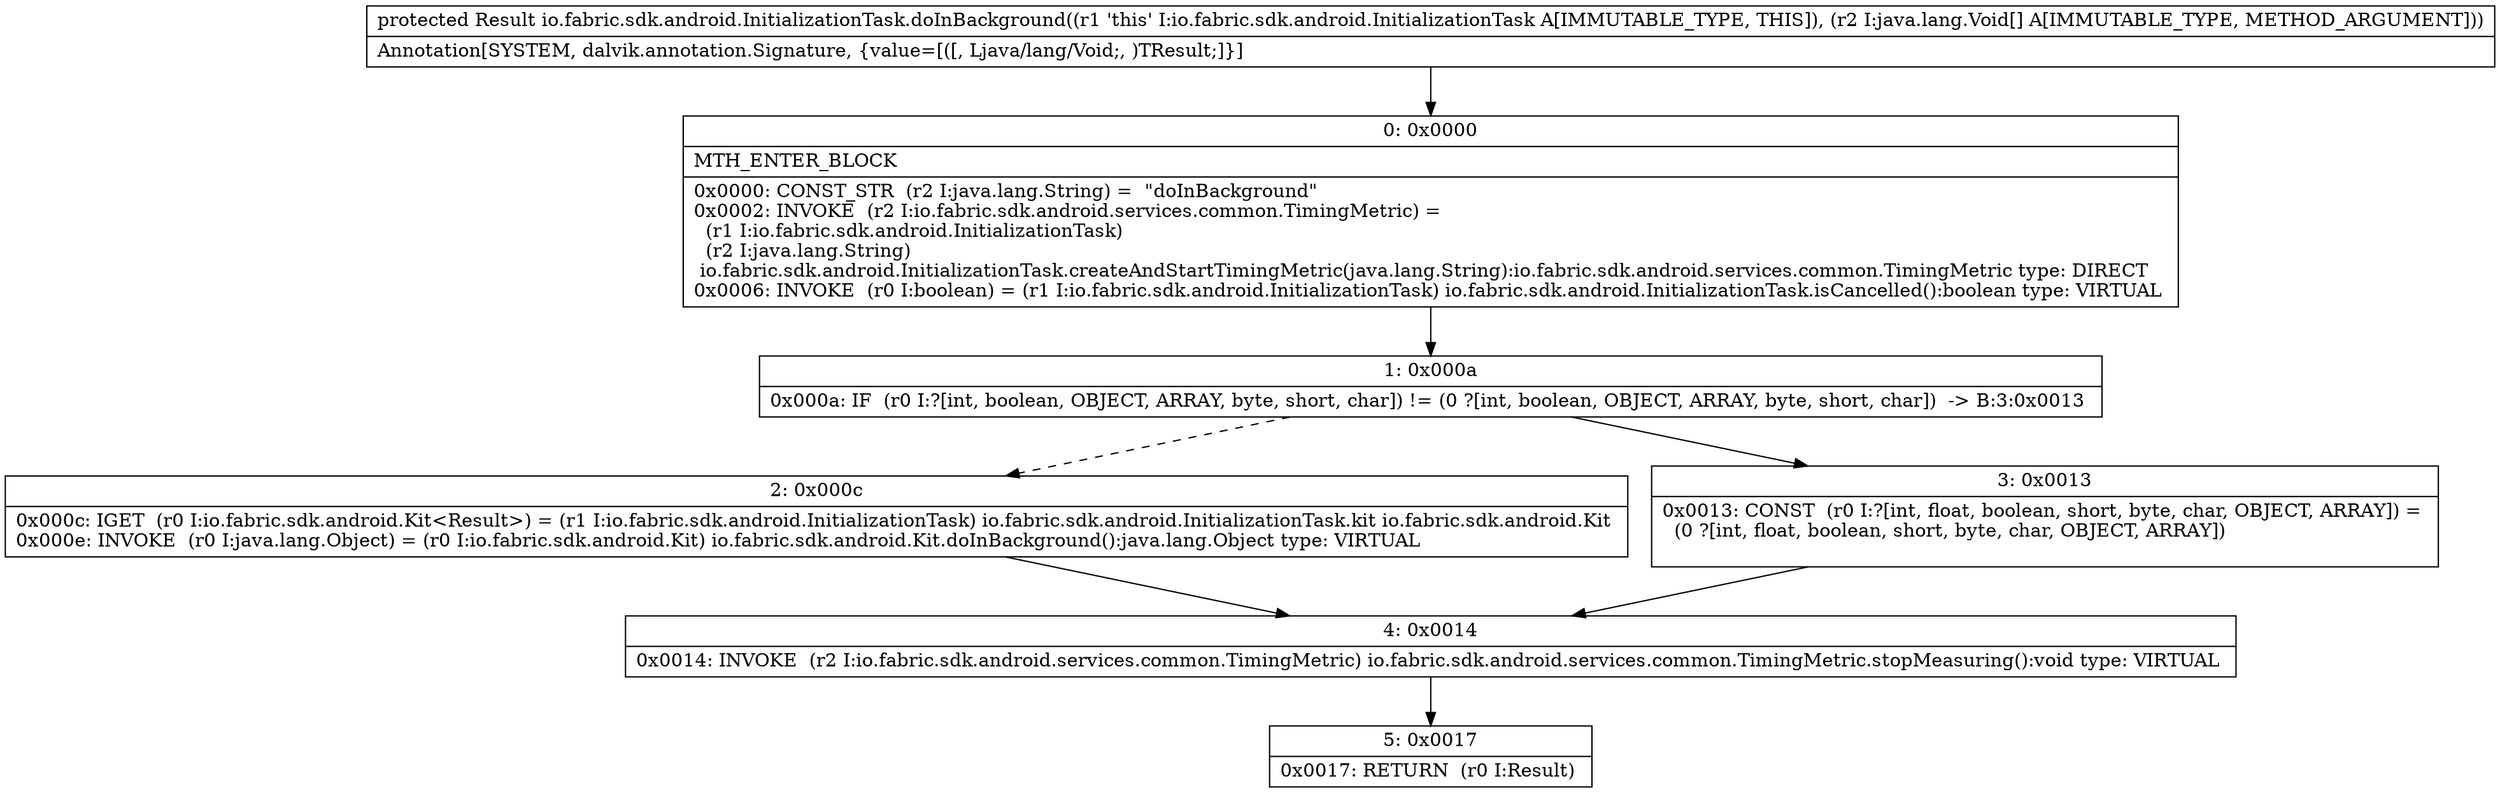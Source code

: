 digraph "CFG forio.fabric.sdk.android.InitializationTask.doInBackground([Ljava\/lang\/Void;)Ljava\/lang\/Object;" {
Node_0 [shape=record,label="{0\:\ 0x0000|MTH_ENTER_BLOCK\l|0x0000: CONST_STR  (r2 I:java.lang.String) =  \"doInBackground\" \l0x0002: INVOKE  (r2 I:io.fabric.sdk.android.services.common.TimingMetric) = \l  (r1 I:io.fabric.sdk.android.InitializationTask)\l  (r2 I:java.lang.String)\l io.fabric.sdk.android.InitializationTask.createAndStartTimingMetric(java.lang.String):io.fabric.sdk.android.services.common.TimingMetric type: DIRECT \l0x0006: INVOKE  (r0 I:boolean) = (r1 I:io.fabric.sdk.android.InitializationTask) io.fabric.sdk.android.InitializationTask.isCancelled():boolean type: VIRTUAL \l}"];
Node_1 [shape=record,label="{1\:\ 0x000a|0x000a: IF  (r0 I:?[int, boolean, OBJECT, ARRAY, byte, short, char]) != (0 ?[int, boolean, OBJECT, ARRAY, byte, short, char])  \-\> B:3:0x0013 \l}"];
Node_2 [shape=record,label="{2\:\ 0x000c|0x000c: IGET  (r0 I:io.fabric.sdk.android.Kit\<Result\>) = (r1 I:io.fabric.sdk.android.InitializationTask) io.fabric.sdk.android.InitializationTask.kit io.fabric.sdk.android.Kit \l0x000e: INVOKE  (r0 I:java.lang.Object) = (r0 I:io.fabric.sdk.android.Kit) io.fabric.sdk.android.Kit.doInBackground():java.lang.Object type: VIRTUAL \l}"];
Node_3 [shape=record,label="{3\:\ 0x0013|0x0013: CONST  (r0 I:?[int, float, boolean, short, byte, char, OBJECT, ARRAY]) = \l  (0 ?[int, float, boolean, short, byte, char, OBJECT, ARRAY])\l \l}"];
Node_4 [shape=record,label="{4\:\ 0x0014|0x0014: INVOKE  (r2 I:io.fabric.sdk.android.services.common.TimingMetric) io.fabric.sdk.android.services.common.TimingMetric.stopMeasuring():void type: VIRTUAL \l}"];
Node_5 [shape=record,label="{5\:\ 0x0017|0x0017: RETURN  (r0 I:Result) \l}"];
MethodNode[shape=record,label="{protected Result io.fabric.sdk.android.InitializationTask.doInBackground((r1 'this' I:io.fabric.sdk.android.InitializationTask A[IMMUTABLE_TYPE, THIS]), (r2 I:java.lang.Void[] A[IMMUTABLE_TYPE, METHOD_ARGUMENT]))  | Annotation[SYSTEM, dalvik.annotation.Signature, \{value=[([, Ljava\/lang\/Void;, )TResult;]\}]\l}"];
MethodNode -> Node_0;
Node_0 -> Node_1;
Node_1 -> Node_2[style=dashed];
Node_1 -> Node_3;
Node_2 -> Node_4;
Node_3 -> Node_4;
Node_4 -> Node_5;
}

